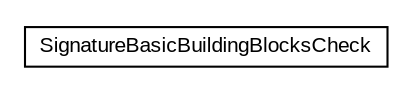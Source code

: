 #!/usr/local/bin/dot
#
# Class diagram 
# Generated by UMLGraph version R5_6-24-gf6e263 (http://www.umlgraph.org/)
#

digraph G {
	edge [fontname="arial",fontsize=10,labelfontname="arial",labelfontsize=10];
	node [fontname="arial",fontsize=10,shape=plaintext];
	nodesep=0.25;
	ranksep=0.5;
	// eu.europa.esig.dss.validation.process.vpfbs.checks.SignatureBasicBuildingBlocksCheck
	c50810 [label=<<table title="eu.europa.esig.dss.validation.process.vpfbs.checks.SignatureBasicBuildingBlocksCheck" border="0" cellborder="1" cellspacing="0" cellpadding="2" port="p" href="./SignatureBasicBuildingBlocksCheck.html">
		<tr><td><table border="0" cellspacing="0" cellpadding="1">
<tr><td align="center" balign="center"> SignatureBasicBuildingBlocksCheck </td></tr>
		</table></td></tr>
		</table>>, URL="./SignatureBasicBuildingBlocksCheck.html", fontname="arial", fontcolor="black", fontsize=10.0];
}

